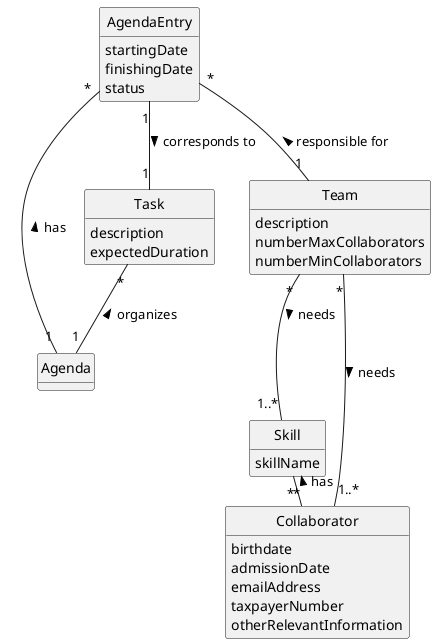 @startuml
skinparam monochrome true
skinparam packageStyle rectangle
skinparam shadowing false

'left to right direction

skinparam classAttributeIconSize 0

hide circle
hide methods

class Agenda {
}

class Collaborator {
    birthdate
    admissionDate
    emailAddress
    taxpayerNumber
    otherRelevantInformation
}

class Team {
description
numberMaxCollaborators
numberMinCollaborators

}

class AgendaEntry {
    startingDate
    finishingDate
    status
}

class Task{
    description
    expectedDuration
}

class Skill {
skillName
}

Agenda "1" -up- "*" Task : organizes >
AgendaEntry "1" -- "1" Task : corresponds to >
Team "*"--- "1..*" Collaborator : needs >
Team "*"-- "1..*" Skill : needs >
Collaborator "*" -left- "*" Skill : has >
Agenda "1" -- "*" AgendaEntry : has >
AgendaEntry "*" -- "1" Team : responsible for <


@enduml